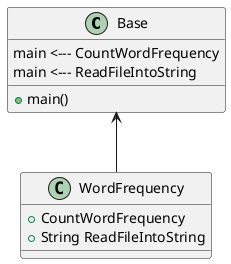 @startuml
class Base {
+main()
main <--- CountWordFrequency
main <--- ReadFileIntoString
}
class WordFrequency{
+CountWordFrequency
+String ReadFileIntoString





}
Base <--WordFrequency

@enduml